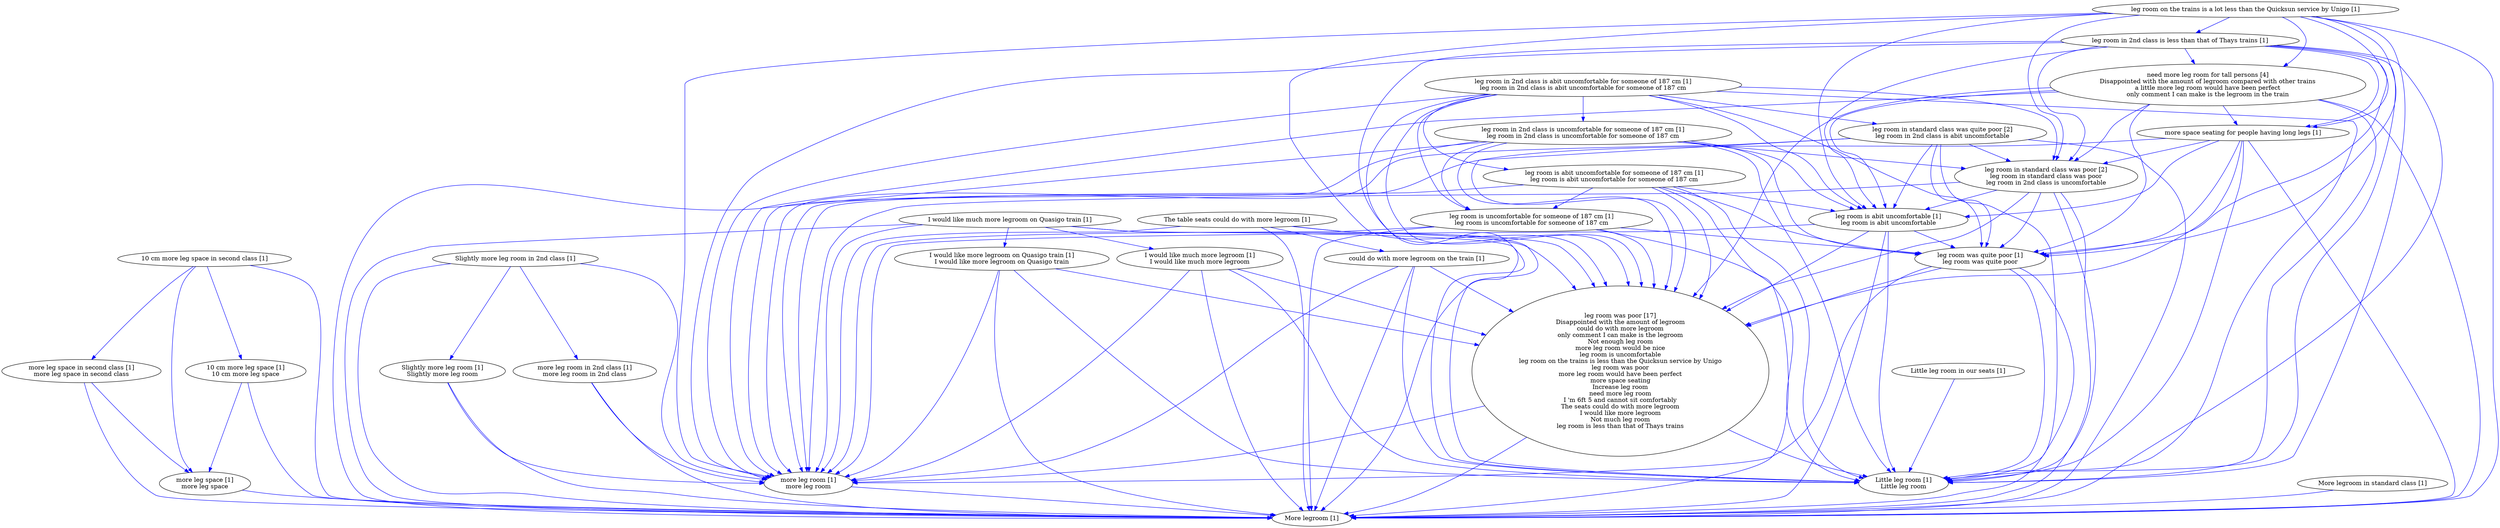 digraph collapsedGraph {
"leg room in standard class was quite poor [2]\nleg room in 2nd class is abit uncomfortable""leg room in standard class was poor [2]\nleg room in standard class was poor\nleg room in 2nd class is uncomfortable""leg room was poor [17]\nDisappointed with the amount of legroom\ncould do with more legroom\nonly comment I can make is the legroom\nNot enough leg room\nmore leg room would be nice\nleg room is uncomfortable\nleg room on the trains is less than the Quicksun service by Unigo\nleg room was poor\nmore leg room would have been perfect\nmore space seating\nIncrease leg room\nneed more leg room\nI 'm 6ft 5 and cannot sit comfortably\nThe seats could do with more legroom\nI would like more legroom\nNot much leg room\nleg room is less than that of Thays trains""need more leg room for tall persons [4]\nDisappointed with the amount of legroom compared with other trains\na little more leg room would have been perfect\nonly comment I can make is the legroom in the train""10 cm more leg space in second class [1]""more leg space in second class [1]\nmore leg space in second class""more leg space [1]\nmore leg space""10 cm more leg space [1]\n10 cm more leg space""I would like much more legroom on Quasigo train [1]""I would like more legroom on Quasigo train [1]\nI would like more legroom on Quasigo train""I would like much more legroom [1]\nI would like much more legroom""Little leg room in our seats [1]""Little leg room [1]\nLittle leg room""More legroom [1]""More legroom in standard class [1]""Slightly more leg room in 2nd class [1]""more leg room in 2nd class [1]\nmore leg room in 2nd class""more leg room [1]\nmore leg room""Slightly more leg room [1]\nSlightly more leg room""The table seats could do with more legroom [1]""could do with more legroom on the train [1]""leg room in 2nd class is abit uncomfortable for someone of 187 cm [1]\nleg room in 2nd class is abit uncomfortable for someone of 187 cm""leg room is abit uncomfortable for someone of 187 cm [1]\nleg room is abit uncomfortable for someone of 187 cm""leg room is abit uncomfortable [1]\nleg room is abit uncomfortable""leg room is uncomfortable for someone of 187 cm [1]\nleg room is uncomfortable for someone of 187 cm""leg room in 2nd class is uncomfortable for someone of 187 cm [1]\nleg room in 2nd class is uncomfortable for someone of 187 cm""leg room in 2nd class is less than that of Thays trains [1]""leg room was quite poor [1]\nleg room was quite poor""leg room on the trains is a lot less than the Quicksun service by Unigo [1]""more space seating for people having long legs [1]""leg room in standard class was poor [2]\nleg room in standard class was poor\nleg room in 2nd class is uncomfortable" -> "leg room was poor [17]\nDisappointed with the amount of legroom\ncould do with more legroom\nonly comment I can make is the legroom\nNot enough leg room\nmore leg room would be nice\nleg room is uncomfortable\nleg room on the trains is less than the Quicksun service by Unigo\nleg room was poor\nmore leg room would have been perfect\nmore space seating\nIncrease leg room\nneed more leg room\nI 'm 6ft 5 and cannot sit comfortably\nThe seats could do with more legroom\nI would like more legroom\nNot much leg room\nleg room is less than that of Thays trains" [color=blue]
"leg room in standard class was quite poor [2]\nleg room in 2nd class is abit uncomfortable" -> "more leg room [1]\nmore leg room" [color=blue]
"leg room in standard class was quite poor [2]\nleg room in 2nd class is abit uncomfortable" -> "More legroom [1]" [color=blue]
"I would like much more legroom [1]\nI would like much more legroom" -> "More legroom [1]" [color=blue]
"I would like much more legroom [1]\nI would like much more legroom" -> "more leg room [1]\nmore leg room" [color=blue]
"leg room in standard class was quite poor [2]\nleg room in 2nd class is abit uncomfortable" -> "leg room was poor [17]\nDisappointed with the amount of legroom\ncould do with more legroom\nonly comment I can make is the legroom\nNot enough leg room\nmore leg room would be nice\nleg room is uncomfortable\nleg room on the trains is less than the Quicksun service by Unigo\nleg room was poor\nmore leg room would have been perfect\nmore space seating\nIncrease leg room\nneed more leg room\nI 'm 6ft 5 and cannot sit comfortably\nThe seats could do with more legroom\nI would like more legroom\nNot much leg room\nleg room is less than that of Thays trains" [color=blue]
"leg room in standard class was quite poor [2]\nleg room in 2nd class is abit uncomfortable" -> "leg room is abit uncomfortable [1]\nleg room is abit uncomfortable" [color=blue]
"leg room was poor [17]\nDisappointed with the amount of legroom\ncould do with more legroom\nonly comment I can make is the legroom\nNot enough leg room\nmore leg room would be nice\nleg room is uncomfortable\nleg room on the trains is less than the Quicksun service by Unigo\nleg room was poor\nmore leg room would have been perfect\nmore space seating\nIncrease leg room\nneed more leg room\nI 'm 6ft 5 and cannot sit comfortably\nThe seats could do with more legroom\nI would like more legroom\nNot much leg room\nleg room is less than that of Thays trains" -> "more leg room [1]\nmore leg room" [color=blue]
"need more leg room for tall persons [4]\nDisappointed with the amount of legroom compared with other trains\na little more leg room would have been perfect\nonly comment I can make is the legroom in the train" -> "leg room is abit uncomfortable [1]\nleg room is abit uncomfortable" [color=blue]
"more space seating for people having long legs [1]" -> "leg room in standard class was poor [2]\nleg room in standard class was poor\nleg room in 2nd class is uncomfortable" [color=blue]
"leg room in 2nd class is abit uncomfortable for someone of 187 cm [1]\nleg room in 2nd class is abit uncomfortable for someone of 187 cm" -> "leg room was poor [17]\nDisappointed with the amount of legroom\ncould do with more legroom\nonly comment I can make is the legroom\nNot enough leg room\nmore leg room would be nice\nleg room is uncomfortable\nleg room on the trains is less than the Quicksun service by Unigo\nleg room was poor\nmore leg room would have been perfect\nmore space seating\nIncrease leg room\nneed more leg room\nI 'm 6ft 5 and cannot sit comfortably\nThe seats could do with more legroom\nI would like more legroom\nNot much leg room\nleg room is less than that of Thays trains" [color=blue]
"more space seating for people having long legs [1]" -> "leg room was quite poor [1]\nleg room was quite poor" [color=blue]
"more space seating for people having long legs [1]" -> "leg room was poor [17]\nDisappointed with the amount of legroom\ncould do with more legroom\nonly comment I can make is the legroom\nNot enough leg room\nmore leg room would be nice\nleg room is uncomfortable\nleg room on the trains is less than the Quicksun service by Unigo\nleg room was poor\nmore leg room would have been perfect\nmore space seating\nIncrease leg room\nneed more leg room\nI 'm 6ft 5 and cannot sit comfortably\nThe seats could do with more legroom\nI would like more legroom\nNot much leg room\nleg room is less than that of Thays trains" [color=blue]
"more space seating for people having long legs [1]" -> "More legroom [1]" [color=blue]
"leg room was poor [17]\nDisappointed with the amount of legroom\ncould do with more legroom\nonly comment I can make is the legroom\nNot enough leg room\nmore leg room would be nice\nleg room is uncomfortable\nleg room on the trains is less than the Quicksun service by Unigo\nleg room was poor\nmore leg room would have been perfect\nmore space seating\nIncrease leg room\nneed more leg room\nI 'm 6ft 5 and cannot sit comfortably\nThe seats could do with more legroom\nI would like more legroom\nNot much leg room\nleg room is less than that of Thays trains" -> "Little leg room [1]\nLittle leg room" [color=blue]
"more space seating for people having long legs [1]" -> "more leg room [1]\nmore leg room" [color=blue]
"more leg space in second class [1]\nmore leg space in second class" -> "More legroom [1]" [color=blue]
"I would like more legroom on Quasigo train [1]\nI would like more legroom on Quasigo train" -> "More legroom [1]" [color=blue]
"more space seating for people having long legs [1]" -> "Little leg room [1]\nLittle leg room" [color=blue]
"I would like more legroom on Quasigo train [1]\nI would like more legroom on Quasigo train" -> "more leg room [1]\nmore leg room" [color=blue]
"I would like much more legroom [1]\nI would like much more legroom" -> "leg room was poor [17]\nDisappointed with the amount of legroom\ncould do with more legroom\nonly comment I can make is the legroom\nNot enough leg room\nmore leg room would be nice\nleg room is uncomfortable\nleg room on the trains is less than the Quicksun service by Unigo\nleg room was poor\nmore leg room would have been perfect\nmore space seating\nIncrease leg room\nneed more leg room\nI 'm 6ft 5 and cannot sit comfortably\nThe seats could do with more legroom\nI would like more legroom\nNot much leg room\nleg room is less than that of Thays trains" [color=blue]
"I would like more legroom on Quasigo train [1]\nI would like more legroom on Quasigo train" -> "leg room was poor [17]\nDisappointed with the amount of legroom\ncould do with more legroom\nonly comment I can make is the legroom\nNot enough leg room\nmore leg room would be nice\nleg room is uncomfortable\nleg room on the trains is less than the Quicksun service by Unigo\nleg room was poor\nmore leg room would have been perfect\nmore space seating\nIncrease leg room\nneed more leg room\nI 'm 6ft 5 and cannot sit comfortably\nThe seats could do with more legroom\nI would like more legroom\nNot much leg room\nleg room is less than that of Thays trains" [color=blue]
"I would like much more legroom [1]\nI would like much more legroom" -> "Little leg room [1]\nLittle leg room" [color=blue]
"I would like more legroom on Quasigo train [1]\nI would like more legroom on Quasigo train" -> "Little leg room [1]\nLittle leg room" [color=blue]
"leg room in standard class was poor [2]\nleg room in standard class was poor\nleg room in 2nd class is uncomfortable" -> "Little leg room [1]\nLittle leg room" [color=blue]
"leg room in 2nd class is uncomfortable for someone of 187 cm [1]\nleg room in 2nd class is uncomfortable for someone of 187 cm" -> "leg room was poor [17]\nDisappointed with the amount of legroom\ncould do with more legroom\nonly comment I can make is the legroom\nNot enough leg room\nmore leg room would be nice\nleg room is uncomfortable\nleg room on the trains is less than the Quicksun service by Unigo\nleg room was poor\nmore leg room would have been perfect\nmore space seating\nIncrease leg room\nneed more leg room\nI 'm 6ft 5 and cannot sit comfortably\nThe seats could do with more legroom\nI would like more legroom\nNot much leg room\nleg room is less than that of Thays trains" [color=blue]
"leg room on the trains is a lot less than the Quicksun service by Unigo [1]" -> "leg room was poor [17]\nDisappointed with the amount of legroom\ncould do with more legroom\nonly comment I can make is the legroom\nNot enough leg room\nmore leg room would be nice\nleg room is uncomfortable\nleg room on the trains is less than the Quicksun service by Unigo\nleg room was poor\nmore leg room would have been perfect\nmore space seating\nIncrease leg room\nneed more leg room\nI 'm 6ft 5 and cannot sit comfortably\nThe seats could do with more legroom\nI would like more legroom\nNot much leg room\nleg room is less than that of Thays trains" [color=blue]
"leg room on the trains is a lot less than the Quicksun service by Unigo [1]" -> "more space seating for people having long legs [1]" [color=blue]
"more leg room in 2nd class [1]\nmore leg room in 2nd class" -> "More legroom [1]" [color=blue]
"leg room on the trains is a lot less than the Quicksun service by Unigo [1]" -> "Little leg room [1]\nLittle leg room" [color=blue]
"leg room on the trains is a lot less than the Quicksun service by Unigo [1]" -> "more leg room [1]\nmore leg room" [color=blue]
"10 cm more leg space [1]\n10 cm more leg space" -> "More legroom [1]" [color=blue]
"leg room on the trains is a lot less than the Quicksun service by Unigo [1]" -> "More legroom [1]" [color=blue]
"leg room on the trains is a lot less than the Quicksun service by Unigo [1]" -> "need more leg room for tall persons [4]\nDisappointed with the amount of legroom compared with other trains\na little more leg room would have been perfect\nonly comment I can make is the legroom in the train" [color=blue]
"leg room on the trains is a lot less than the Quicksun service by Unigo [1]" -> "leg room in 2nd class is less than that of Thays trains [1]" [color=blue]
"leg room on the trains is a lot less than the Quicksun service by Unigo [1]" -> "leg room was quite poor [1]\nleg room was quite poor" [color=blue]
"leg room on the trains is a lot less than the Quicksun service by Unigo [1]" -> "leg room in standard class was poor [2]\nleg room in standard class was poor\nleg room in 2nd class is uncomfortable" [color=blue]
"more leg room [1]\nmore leg room" -> "More legroom [1]" [color=blue]
"leg room is uncomfortable for someone of 187 cm [1]\nleg room is uncomfortable for someone of 187 cm" -> "leg room was quite poor [1]\nleg room was quite poor" [color=blue]
"leg room is uncomfortable for someone of 187 cm [1]\nleg room is uncomfortable for someone of 187 cm" -> "leg room was poor [17]\nDisappointed with the amount of legroom\ncould do with more legroom\nonly comment I can make is the legroom\nNot enough leg room\nmore leg room would be nice\nleg room is uncomfortable\nleg room on the trains is less than the Quicksun service by Unigo\nleg room was poor\nmore leg room would have been perfect\nmore space seating\nIncrease leg room\nneed more leg room\nI 'm 6ft 5 and cannot sit comfortably\nThe seats could do with more legroom\nI would like more legroom\nNot much leg room\nleg room is less than that of Thays trains" [color=blue]
"leg room in 2nd class is uncomfortable for someone of 187 cm [1]\nleg room in 2nd class is uncomfortable for someone of 187 cm" -> "more leg room [1]\nmore leg room" [color=blue]
"leg room in 2nd class is uncomfortable for someone of 187 cm [1]\nleg room in 2nd class is uncomfortable for someone of 187 cm" -> "More legroom [1]" [color=blue]
"leg room is uncomfortable for someone of 187 cm [1]\nleg room is uncomfortable for someone of 187 cm" -> "More legroom [1]" [color=blue]
"leg room is uncomfortable for someone of 187 cm [1]\nleg room is uncomfortable for someone of 187 cm" -> "more leg room [1]\nmore leg room" [color=blue]
"leg room in 2nd class is uncomfortable for someone of 187 cm [1]\nleg room in 2nd class is uncomfortable for someone of 187 cm" -> "leg room was quite poor [1]\nleg room was quite poor" [color=blue]
"leg room is uncomfortable for someone of 187 cm [1]\nleg room is uncomfortable for someone of 187 cm" -> "Little leg room [1]\nLittle leg room" [color=blue]
"leg room in standard class was poor [2]\nleg room in standard class was poor\nleg room in 2nd class is uncomfortable" -> "More legroom [1]" [color=blue]
"need more leg room for tall persons [4]\nDisappointed with the amount of legroom compared with other trains\na little more leg room would have been perfect\nonly comment I can make is the legroom in the train" -> "leg room was quite poor [1]\nleg room was quite poor" [color=blue]
"leg room in standard class was poor [2]\nleg room in standard class was poor\nleg room in 2nd class is uncomfortable" -> "more leg room [1]\nmore leg room" [color=blue]
"leg room in standard class was quite poor [2]\nleg room in 2nd class is abit uncomfortable" -> "leg room in standard class was poor [2]\nleg room in standard class was poor\nleg room in 2nd class is uncomfortable" [color=blue]
"leg room in 2nd class is uncomfortable for someone of 187 cm [1]\nleg room in 2nd class is uncomfortable for someone of 187 cm" -> "Little leg room [1]\nLittle leg room" [color=blue]
"Slightly more leg room [1]\nSlightly more leg room" -> "More legroom [1]" [color=blue]
"leg room was quite poor [1]\nleg room was quite poor" -> "Little leg room [1]\nLittle leg room" [color=blue]
"could do with more legroom on the train [1]" -> "Little leg room [1]\nLittle leg room" [color=blue]
"leg room in 2nd class is less than that of Thays trains [1]" -> "leg room was poor [17]\nDisappointed with the amount of legroom\ncould do with more legroom\nonly comment I can make is the legroom\nNot enough leg room\nmore leg room would be nice\nleg room is uncomfortable\nleg room on the trains is less than the Quicksun service by Unigo\nleg room was poor\nmore leg room would have been perfect\nmore space seating\nIncrease leg room\nneed more leg room\nI 'm 6ft 5 and cannot sit comfortably\nThe seats could do with more legroom\nI would like more legroom\nNot much leg room\nleg room is less than that of Thays trains" [color=blue]
"could do with more legroom on the train [1]" -> "more leg room [1]\nmore leg room" [color=blue]
"leg room in 2nd class is less than that of Thays trains [1]" -> "leg room is abit uncomfortable [1]\nleg room is abit uncomfortable" [color=blue]
"could do with more legroom on the train [1]" -> "More legroom [1]" [color=blue]
"leg room is abit uncomfortable for someone of 187 cm [1]\nleg room is abit uncomfortable for someone of 187 cm" -> "Little leg room [1]\nLittle leg room" [color=blue]
"need more leg room for tall persons [4]\nDisappointed with the amount of legroom compared with other trains\na little more leg room would have been perfect\nonly comment I can make is the legroom in the train" -> "leg room was poor [17]\nDisappointed with the amount of legroom\ncould do with more legroom\nonly comment I can make is the legroom\nNot enough leg room\nmore leg room would be nice\nleg room is uncomfortable\nleg room on the trains is less than the Quicksun service by Unigo\nleg room was poor\nmore leg room would have been perfect\nmore space seating\nIncrease leg room\nneed more leg room\nI 'm 6ft 5 and cannot sit comfortably\nThe seats could do with more legroom\nI would like more legroom\nNot much leg room\nleg room is less than that of Thays trains" [color=blue]
"need more leg room for tall persons [4]\nDisappointed with the amount of legroom compared with other trains\na little more leg room would have been perfect\nonly comment I can make is the legroom in the train" -> "leg room in standard class was poor [2]\nleg room in standard class was poor\nleg room in 2nd class is uncomfortable" [color=blue]
"10 cm more leg space in second class [1]" -> "More legroom [1]" [color=blue]
"could do with more legroom on the train [1]" -> "leg room was poor [17]\nDisappointed with the amount of legroom\ncould do with more legroom\nonly comment I can make is the legroom\nNot enough leg room\nmore leg room would be nice\nleg room is uncomfortable\nleg room on the trains is less than the Quicksun service by Unigo\nleg room was poor\nmore leg room would have been perfect\nmore space seating\nIncrease leg room\nneed more leg room\nI 'm 6ft 5 and cannot sit comfortably\nThe seats could do with more legroom\nI would like more legroom\nNot much leg room\nleg room is less than that of Thays trains" [color=blue]
"leg room is abit uncomfortable for someone of 187 cm [1]\nleg room is abit uncomfortable for someone of 187 cm" -> "leg room was quite poor [1]\nleg room was quite poor" [color=blue]
"leg room is abit uncomfortable for someone of 187 cm [1]\nleg room is abit uncomfortable for someone of 187 cm" -> "leg room was poor [17]\nDisappointed with the amount of legroom\ncould do with more legroom\nonly comment I can make is the legroom\nNot enough leg room\nmore leg room would be nice\nleg room is uncomfortable\nleg room on the trains is less than the Quicksun service by Unigo\nleg room was poor\nmore leg room would have been perfect\nmore space seating\nIncrease leg room\nneed more leg room\nI 'm 6ft 5 and cannot sit comfortably\nThe seats could do with more legroom\nI would like more legroom\nNot much leg room\nleg room is less than that of Thays trains" [color=blue]
"Slightly more leg room in 2nd class [1]" -> "More legroom [1]" [color=blue]
"need more leg room for tall persons [4]\nDisappointed with the amount of legroom compared with other trains\na little more leg room would have been perfect\nonly comment I can make is the legroom in the train" -> "more space seating for people having long legs [1]" [color=blue]
"need more leg room for tall persons [4]\nDisappointed with the amount of legroom compared with other trains\na little more leg room would have been perfect\nonly comment I can make is the legroom in the train" -> "Little leg room [1]\nLittle leg room" [color=blue]
"The table seats could do with more legroom [1]" -> "Little leg room [1]\nLittle leg room" [color=blue]
"leg room was quite poor [1]\nleg room was quite poor" -> "leg room was poor [17]\nDisappointed with the amount of legroom\ncould do with more legroom\nonly comment I can make is the legroom\nNot enough leg room\nmore leg room would be nice\nleg room is uncomfortable\nleg room on the trains is less than the Quicksun service by Unigo\nleg room was poor\nmore leg room would have been perfect\nmore space seating\nIncrease leg room\nneed more leg room\nI 'm 6ft 5 and cannot sit comfortably\nThe seats could do with more legroom\nI would like more legroom\nNot much leg room\nleg room is less than that of Thays trains" [color=blue]
"leg room was poor [17]\nDisappointed with the amount of legroom\ncould do with more legroom\nonly comment I can make is the legroom\nNot enough leg room\nmore leg room would be nice\nleg room is uncomfortable\nleg room on the trains is less than the Quicksun service by Unigo\nleg room was poor\nmore leg room would have been perfect\nmore space seating\nIncrease leg room\nneed more leg room\nI 'm 6ft 5 and cannot sit comfortably\nThe seats could do with more legroom\nI would like more legroom\nNot much leg room\nleg room is less than that of Thays trains" -> "More legroom [1]" [color=blue]
"leg room was quite poor [1]\nleg room was quite poor" -> "More legroom [1]" [color=blue]
"leg room was quite poor [1]\nleg room was quite poor" -> "more leg room [1]\nmore leg room" [color=blue]
"I would like much more legroom on Quasigo train [1]" -> "more leg room [1]\nmore leg room" [color=blue]
"leg room on the trains is a lot less than the Quicksun service by Unigo [1]" -> "leg room is abit uncomfortable [1]\nleg room is abit uncomfortable" [color=blue]
"I would like much more legroom on Quasigo train [1]" -> "More legroom [1]" [color=blue]
"The table seats could do with more legroom [1]" -> "More legroom [1]" [color=blue]
"leg room in 2nd class is less than that of Thays trains [1]" -> "more leg room [1]\nmore leg room" [color=blue]
"leg room in 2nd class is less than that of Thays trains [1]" -> "More legroom [1]" [color=blue]
"The table seats could do with more legroom [1]" -> "more leg room [1]\nmore leg room" [color=blue]
"The table seats could do with more legroom [1]" -> "leg room was poor [17]\nDisappointed with the amount of legroom\ncould do with more legroom\nonly comment I can make is the legroom\nNot enough leg room\nmore leg room would be nice\nleg room is uncomfortable\nleg room on the trains is less than the Quicksun service by Unigo\nleg room was poor\nmore leg room would have been perfect\nmore space seating\nIncrease leg room\nneed more leg room\nI 'm 6ft 5 and cannot sit comfortably\nThe seats could do with more legroom\nI would like more legroom\nNot much leg room\nleg room is less than that of Thays trains" [color=blue]
"I would like much more legroom on Quasigo train [1]" -> "leg room was poor [17]\nDisappointed with the amount of legroom\ncould do with more legroom\nonly comment I can make is the legroom\nNot enough leg room\nmore leg room would be nice\nleg room is uncomfortable\nleg room on the trains is less than the Quicksun service by Unigo\nleg room was poor\nmore leg room would have been perfect\nmore space seating\nIncrease leg room\nneed more leg room\nI 'm 6ft 5 and cannot sit comfortably\nThe seats could do with more legroom\nI would like more legroom\nNot much leg room\nleg room is less than that of Thays trains" [color=blue]
"leg room in 2nd class is less than that of Thays trains [1]" -> "leg room was quite poor [1]\nleg room was quite poor" [color=blue]
"leg room in 2nd class is less than that of Thays trains [1]" -> "need more leg room for tall persons [4]\nDisappointed with the amount of legroom compared with other trains\na little more leg room would have been perfect\nonly comment I can make is the legroom in the train" [color=blue]
"leg room in 2nd class is less than that of Thays trains [1]" -> "leg room in standard class was poor [2]\nleg room in standard class was poor\nleg room in 2nd class is uncomfortable" [color=blue]
"leg room in 2nd class is less than that of Thays trains [1]" -> "more space seating for people having long legs [1]" [color=blue]
"I would like much more legroom on Quasigo train [1]" -> "Little leg room [1]\nLittle leg room" [color=blue]
"leg room in 2nd class is less than that of Thays trains [1]" -> "Little leg room [1]\nLittle leg room" [color=blue]
"more leg space [1]\nmore leg space" -> "More legroom [1]" [color=blue]
"leg room in standard class was quite poor [2]\nleg room in 2nd class is abit uncomfortable" -> "Little leg room [1]\nLittle leg room" [color=blue]
"leg room is abit uncomfortable for someone of 187 cm [1]\nleg room is abit uncomfortable for someone of 187 cm" -> "more leg room [1]\nmore leg room" [color=blue]
"need more leg room for tall persons [4]\nDisappointed with the amount of legroom compared with other trains\na little more leg room would have been perfect\nonly comment I can make is the legroom in the train" -> "more leg room [1]\nmore leg room" [color=blue]
"need more leg room for tall persons [4]\nDisappointed with the amount of legroom compared with other trains\na little more leg room would have been perfect\nonly comment I can make is the legroom in the train" -> "More legroom [1]" [color=blue]
"leg room is abit uncomfortable for someone of 187 cm [1]\nleg room is abit uncomfortable for someone of 187 cm" -> "More legroom [1]" [color=blue]
"more space seating for people having long legs [1]" -> "leg room is abit uncomfortable [1]\nleg room is abit uncomfortable" [color=blue]
"The table seats could do with more legroom [1]" -> "could do with more legroom on the train [1]" [color=blue]
"leg room in standard class was quite poor [2]\nleg room in 2nd class is abit uncomfortable" -> "leg room was quite poor [1]\nleg room was quite poor" [color=blue]
"leg room is abit uncomfortable [1]\nleg room is abit uncomfortable" -> "leg room was poor [17]\nDisappointed with the amount of legroom\ncould do with more legroom\nonly comment I can make is the legroom\nNot enough leg room\nmore leg room would be nice\nleg room is uncomfortable\nleg room on the trains is less than the Quicksun service by Unigo\nleg room was poor\nmore leg room would have been perfect\nmore space seating\nIncrease leg room\nneed more leg room\nI 'm 6ft 5 and cannot sit comfortably\nThe seats could do with more legroom\nI would like more legroom\nNot much leg room\nleg room is less than that of Thays trains" [color=blue]
"leg room is abit uncomfortable [1]\nleg room is abit uncomfortable" -> "leg room was quite poor [1]\nleg room was quite poor" [color=blue]
"leg room is abit uncomfortable [1]\nleg room is abit uncomfortable" -> "More legroom [1]" [color=blue]
"leg room is abit uncomfortable [1]\nleg room is abit uncomfortable" -> "more leg room [1]\nmore leg room" [color=blue]
"leg room is abit uncomfortable [1]\nleg room is abit uncomfortable" -> "Little leg room [1]\nLittle leg room" [color=blue]
"leg room in 2nd class is abit uncomfortable for someone of 187 cm [1]\nleg room in 2nd class is abit uncomfortable for someone of 187 cm" -> "Little leg room [1]\nLittle leg room" [color=blue]
"leg room in 2nd class is abit uncomfortable for someone of 187 cm [1]\nleg room in 2nd class is abit uncomfortable for someone of 187 cm" -> "leg room in standard class was quite poor [2]\nleg room in 2nd class is abit uncomfortable" [color=blue]
"leg room in 2nd class is abit uncomfortable for someone of 187 cm [1]\nleg room in 2nd class is abit uncomfortable for someone of 187 cm" -> "more leg room [1]\nmore leg room" [color=blue]
"leg room in 2nd class is abit uncomfortable for someone of 187 cm [1]\nleg room in 2nd class is abit uncomfortable for someone of 187 cm" -> "More legroom [1]" [color=blue]
"leg room in 2nd class is abit uncomfortable for someone of 187 cm [1]\nleg room in 2nd class is abit uncomfortable for someone of 187 cm" -> "leg room was quite poor [1]\nleg room was quite poor" [color=blue]
"leg room in 2nd class is abit uncomfortable for someone of 187 cm [1]\nleg room in 2nd class is abit uncomfortable for someone of 187 cm" -> "leg room in standard class was poor [2]\nleg room in standard class was poor\nleg room in 2nd class is uncomfortable" [color=blue]
"10 cm more leg space in second class [1]" -> "more leg space in second class [1]\nmore leg space in second class" [color=blue]
"more leg space in second class [1]\nmore leg space in second class" -> "more leg space [1]\nmore leg space" [color=blue]
"10 cm more leg space in second class [1]" -> "10 cm more leg space [1]\n10 cm more leg space" [color=blue]
"10 cm more leg space [1]\n10 cm more leg space" -> "more leg space [1]\nmore leg space" [color=blue]
"10 cm more leg space in second class [1]" -> "more leg space [1]\nmore leg space" [color=blue]
"I would like much more legroom on Quasigo train [1]" -> "I would like more legroom on Quasigo train [1]\nI would like more legroom on Quasigo train" [color=blue]
"I would like much more legroom on Quasigo train [1]" -> "I would like much more legroom [1]\nI would like much more legroom" [color=blue]
"Little leg room in our seats [1]" -> "Little leg room [1]\nLittle leg room" [color=blue]
"More legroom in standard class [1]" -> "More legroom [1]" [color=blue]
"Slightly more leg room in 2nd class [1]" -> "more leg room in 2nd class [1]\nmore leg room in 2nd class" [color=blue]
"more leg room in 2nd class [1]\nmore leg room in 2nd class" -> "more leg room [1]\nmore leg room" [color=blue]
"Slightly more leg room in 2nd class [1]" -> "Slightly more leg room [1]\nSlightly more leg room" [color=blue]
"Slightly more leg room [1]\nSlightly more leg room" -> "more leg room [1]\nmore leg room" [color=blue]
"Slightly more leg room in 2nd class [1]" -> "more leg room [1]\nmore leg room" [color=blue]
"leg room in 2nd class is abit uncomfortable for someone of 187 cm [1]\nleg room in 2nd class is abit uncomfortable for someone of 187 cm" -> "leg room is abit uncomfortable for someone of 187 cm [1]\nleg room is abit uncomfortable for someone of 187 cm" [color=blue]
"leg room is abit uncomfortable for someone of 187 cm [1]\nleg room is abit uncomfortable for someone of 187 cm" -> "leg room is abit uncomfortable [1]\nleg room is abit uncomfortable" [color=blue]
"leg room is abit uncomfortable for someone of 187 cm [1]\nleg room is abit uncomfortable for someone of 187 cm" -> "leg room is uncomfortable for someone of 187 cm [1]\nleg room is uncomfortable for someone of 187 cm" [color=blue]
"leg room in 2nd class is abit uncomfortable for someone of 187 cm [1]\nleg room in 2nd class is abit uncomfortable for someone of 187 cm" -> "leg room in 2nd class is uncomfortable for someone of 187 cm [1]\nleg room in 2nd class is uncomfortable for someone of 187 cm" [color=blue]
"leg room in 2nd class is uncomfortable for someone of 187 cm [1]\nleg room in 2nd class is uncomfortable for someone of 187 cm" -> "leg room is uncomfortable for someone of 187 cm [1]\nleg room is uncomfortable for someone of 187 cm" [color=blue]
"leg room in 2nd class is abit uncomfortable for someone of 187 cm [1]\nleg room in 2nd class is abit uncomfortable for someone of 187 cm" -> "leg room is abit uncomfortable [1]\nleg room is abit uncomfortable" [color=blue]
"leg room in 2nd class is abit uncomfortable for someone of 187 cm [1]\nleg room in 2nd class is abit uncomfortable for someone of 187 cm" -> "leg room is uncomfortable for someone of 187 cm [1]\nleg room is uncomfortable for someone of 187 cm" [color=blue]
"leg room in standard class was poor [2]\nleg room in standard class was poor\nleg room in 2nd class is uncomfortable" -> "leg room is abit uncomfortable [1]\nleg room is abit uncomfortable" [color=blue]
"leg room in 2nd class is uncomfortable for someone of 187 cm [1]\nleg room in 2nd class is uncomfortable for someone of 187 cm" -> "leg room in standard class was poor [2]\nleg room in standard class was poor\nleg room in 2nd class is uncomfortable" [color=blue]
"leg room in 2nd class is uncomfortable for someone of 187 cm [1]\nleg room in 2nd class is uncomfortable for someone of 187 cm" -> "leg room is abit uncomfortable [1]\nleg room is abit uncomfortable" [color=blue]
"leg room in standard class was poor [2]\nleg room in standard class was poor\nleg room in 2nd class is uncomfortable" -> "leg room was quite poor [1]\nleg room was quite poor" [color=blue]
}